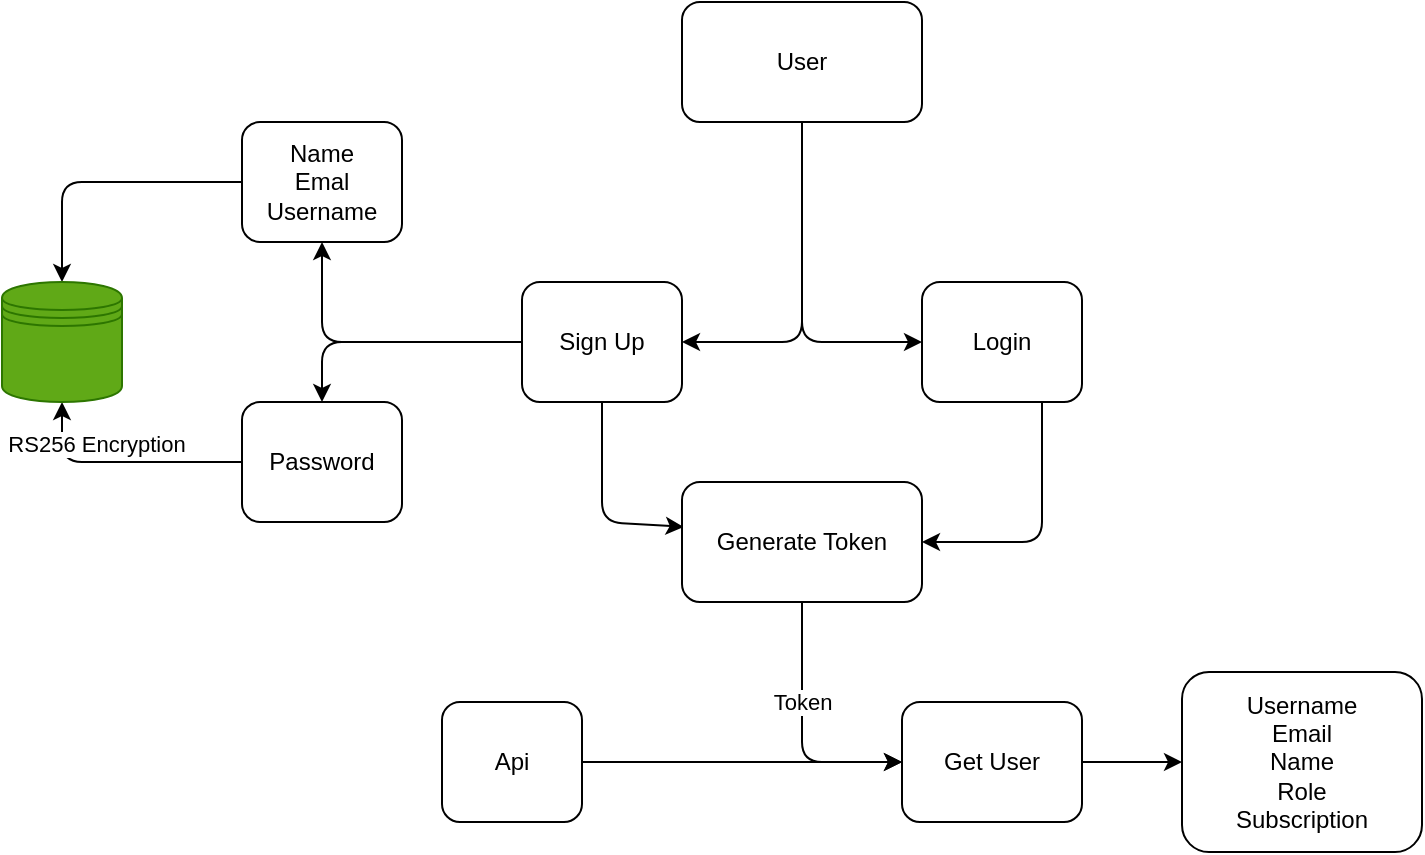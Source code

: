 <mxfile>
    <diagram id="xYek9d9R__n4-2vH8zCh" name="Page-1">
        <mxGraphModel dx="1974" dy="719" grid="1" gridSize="10" guides="1" tooltips="1" connect="1" arrows="1" fold="1" page="1" pageScale="1" pageWidth="850" pageHeight="1100" math="0" shadow="0">
            <root>
                <mxCell id="0"/>
                <mxCell id="1" parent="0"/>
                <mxCell id="4" value="" style="edgeStyle=none;html=1;" parent="1" source="2" target="3" edge="1">
                    <mxGeometry relative="1" as="geometry">
                        <Array as="points">
                            <mxPoint x="280" y="330"/>
                        </Array>
                    </mxGeometry>
                </mxCell>
                <mxCell id="6" style="edgeStyle=none;html=1;exitX=0.5;exitY=1;exitDx=0;exitDy=0;" parent="1" source="2" edge="1">
                    <mxGeometry relative="1" as="geometry">
                        <mxPoint x="340" y="330" as="targetPoint"/>
                        <Array as="points">
                            <mxPoint x="280" y="330"/>
                        </Array>
                    </mxGeometry>
                </mxCell>
                <mxCell id="2" value="User" style="rounded=1;whiteSpace=wrap;html=1;" parent="1" vertex="1">
                    <mxGeometry x="220" y="160" width="120" height="60" as="geometry"/>
                </mxCell>
                <mxCell id="8" value="" style="edgeStyle=none;html=1;" parent="1" source="3" target="7" edge="1">
                    <mxGeometry relative="1" as="geometry">
                        <Array as="points">
                            <mxPoint x="40" y="330"/>
                        </Array>
                    </mxGeometry>
                </mxCell>
                <mxCell id="10" value="" style="edgeStyle=none;html=1;" parent="1" source="3" target="9" edge="1">
                    <mxGeometry relative="1" as="geometry">
                        <Array as="points">
                            <mxPoint x="40" y="330"/>
                        </Array>
                    </mxGeometry>
                </mxCell>
                <mxCell id="16" style="edgeStyle=none;html=1;entryX=0.007;entryY=0.374;entryDx=0;entryDy=0;entryPerimeter=0;" edge="1" parent="1" source="3" target="18">
                    <mxGeometry relative="1" as="geometry">
                        <mxPoint x="240" y="450" as="targetPoint"/>
                        <Array as="points">
                            <mxPoint x="180" y="420"/>
                        </Array>
                    </mxGeometry>
                </mxCell>
                <mxCell id="3" value="Sign Up" style="whiteSpace=wrap;html=1;rounded=1;" parent="1" vertex="1">
                    <mxGeometry x="140" y="300" width="80" height="60" as="geometry"/>
                </mxCell>
                <mxCell id="17" style="edgeStyle=none;html=1;entryX=1;entryY=0.5;entryDx=0;entryDy=0;" edge="1" parent="1" target="18">
                    <mxGeometry relative="1" as="geometry">
                        <mxPoint x="280" y="450" as="targetPoint"/>
                        <mxPoint x="400" y="360" as="sourcePoint"/>
                        <Array as="points">
                            <mxPoint x="400" y="430"/>
                        </Array>
                    </mxGeometry>
                </mxCell>
                <mxCell id="15" style="edgeStyle=none;html=1;entryX=0.5;entryY=0;entryDx=0;entryDy=0;" parent="1" source="7" target="13" edge="1">
                    <mxGeometry relative="1" as="geometry">
                        <Array as="points">
                            <mxPoint x="-90" y="250"/>
                        </Array>
                    </mxGeometry>
                </mxCell>
                <mxCell id="7" value="Name&lt;br&gt;Emal&lt;br&gt;Username" style="whiteSpace=wrap;html=1;rounded=1;" parent="1" vertex="1">
                    <mxGeometry y="220" width="80" height="60" as="geometry"/>
                </mxCell>
                <mxCell id="14" value="RS256 Encryption" style="edgeStyle=none;html=1;entryX=0.5;entryY=1;entryDx=0;entryDy=0;" parent="1" source="9" target="13" edge="1">
                    <mxGeometry x="0.221" y="-9" relative="1" as="geometry">
                        <Array as="points">
                            <mxPoint x="-90" y="390"/>
                        </Array>
                        <mxPoint as="offset"/>
                    </mxGeometry>
                </mxCell>
                <mxCell id="9" value="Password" style="whiteSpace=wrap;html=1;rounded=1;" parent="1" vertex="1">
                    <mxGeometry y="360" width="80" height="60" as="geometry"/>
                </mxCell>
                <mxCell id="13" value="" style="shape=datastore;whiteSpace=wrap;html=1;fillColor=#60a917;fontColor=#ffffff;strokeColor=#2D7600;" parent="1" vertex="1">
                    <mxGeometry x="-120" y="300" width="60" height="60" as="geometry"/>
                </mxCell>
                <mxCell id="30" value="Token" style="edgeStyle=none;html=1;" edge="1" parent="1" source="18" target="26">
                    <mxGeometry x="-0.231" relative="1" as="geometry">
                        <Array as="points">
                            <mxPoint x="280" y="540"/>
                        </Array>
                        <mxPoint as="offset"/>
                    </mxGeometry>
                </mxCell>
                <mxCell id="18" value="Generate Token" style="rounded=1;whiteSpace=wrap;html=1;" vertex="1" parent="1">
                    <mxGeometry x="220" y="400" width="120" height="60" as="geometry"/>
                </mxCell>
                <mxCell id="23" value="Login" style="rounded=1;whiteSpace=wrap;html=1;" vertex="1" parent="1">
                    <mxGeometry x="340" y="300" width="80" height="60" as="geometry"/>
                </mxCell>
                <mxCell id="25" style="edgeStyle=none;html=1;" edge="1" parent="1" source="24">
                    <mxGeometry relative="1" as="geometry">
                        <mxPoint x="170" y="570" as="targetPoint"/>
                    </mxGeometry>
                </mxCell>
                <mxCell id="28" style="edgeStyle=none;html=1;exitX=1;exitY=0.5;exitDx=0;exitDy=0;entryX=0;entryY=0.5;entryDx=0;entryDy=0;" edge="1" parent="1" source="24" target="26">
                    <mxGeometry relative="1" as="geometry"/>
                </mxCell>
                <mxCell id="24" value="Api" style="rounded=1;whiteSpace=wrap;html=1;" vertex="1" parent="1">
                    <mxGeometry x="100" y="510" width="70" height="60" as="geometry"/>
                </mxCell>
                <mxCell id="31" value="" style="edgeStyle=none;html=1;" edge="1" parent="1" source="26" target="27">
                    <mxGeometry relative="1" as="geometry"/>
                </mxCell>
                <mxCell id="26" value="Get User" style="rounded=1;whiteSpace=wrap;html=1;" vertex="1" parent="1">
                    <mxGeometry x="330" y="510" width="90" height="60" as="geometry"/>
                </mxCell>
                <mxCell id="27" value="Username&lt;br&gt;Email&lt;br&gt;Name&lt;br&gt;Role&lt;br&gt;Subscription&lt;br&gt;" style="rounded=1;whiteSpace=wrap;html=1;" vertex="1" parent="1">
                    <mxGeometry x="470" y="495" width="120" height="90" as="geometry"/>
                </mxCell>
            </root>
        </mxGraphModel>
    </diagram>
</mxfile>